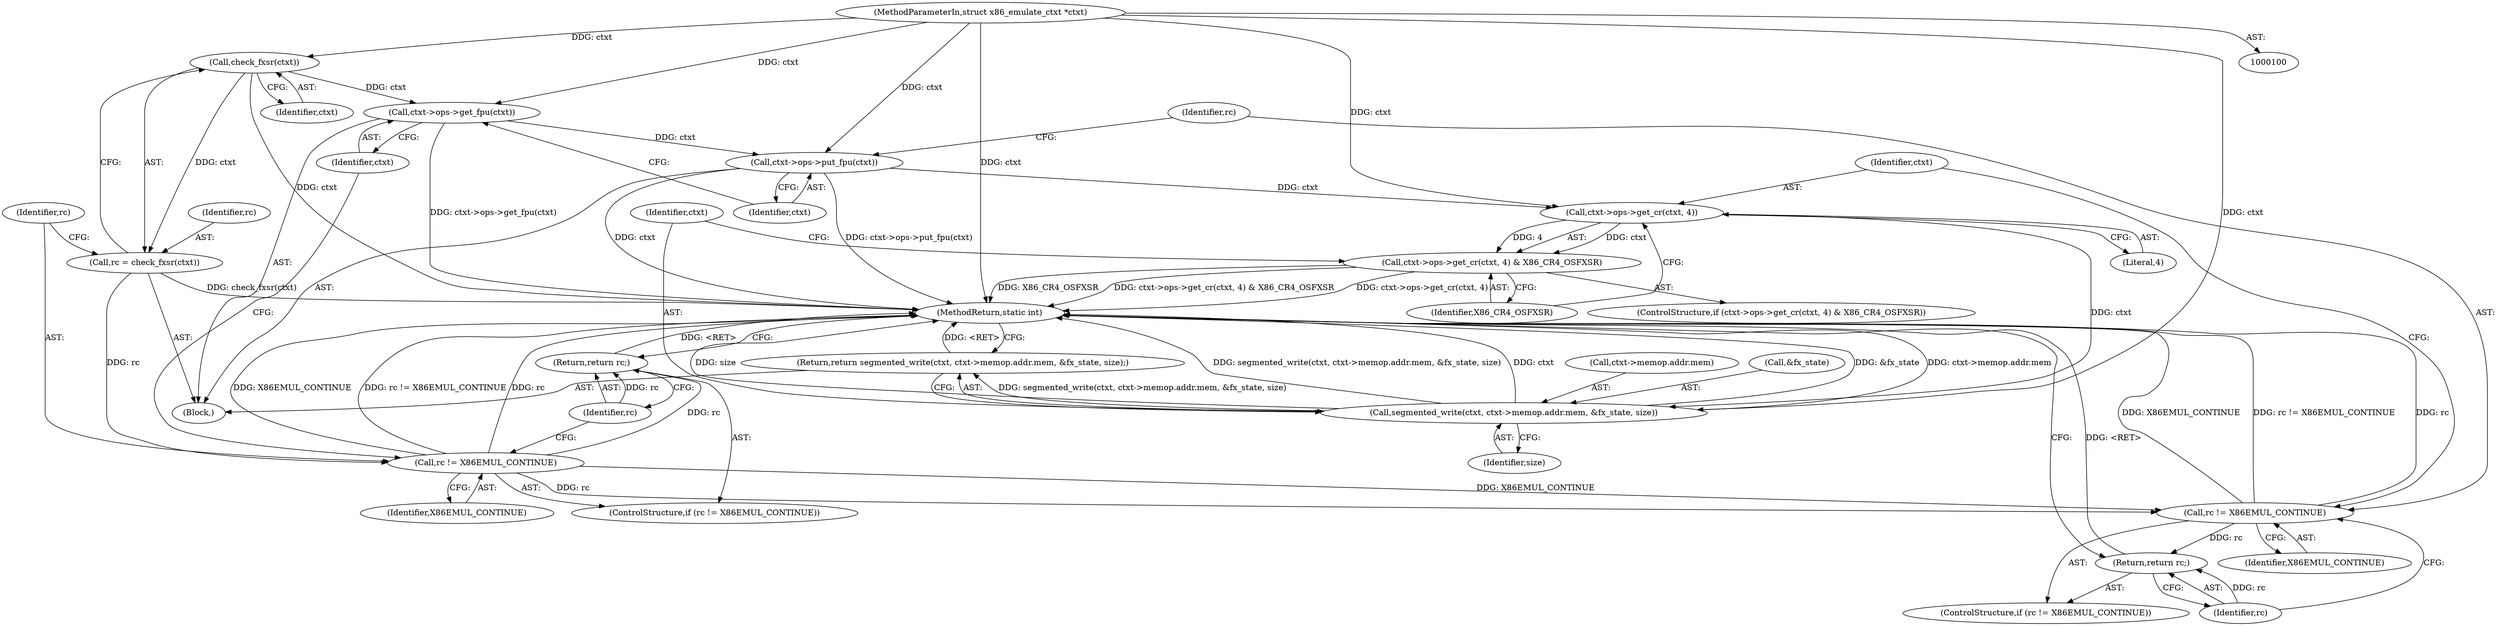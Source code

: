digraph "1_linux_129a72a0d3c8e139a04512325384fe5ac119e74d_0@pointer" {
"1000101" [label="(MethodParameterIn,struct x86_emulate_ctxt *ctxt)"];
"1000108" [label="(Call,check_fxsr(ctxt))"];
"1000106" [label="(Call,rc = check_fxsr(ctxt))"];
"1000111" [label="(Call,rc != X86EMUL_CONTINUE)"];
"1000114" [label="(Return,return rc;)"];
"1000121" [label="(Call,rc != X86EMUL_CONTINUE)"];
"1000124" [label="(Return,return rc;)"];
"1000116" [label="(Call,ctxt->ops->get_fpu(ctxt))"];
"1000118" [label="(Call,ctxt->ops->put_fpu(ctxt))"];
"1000128" [label="(Call,ctxt->ops->get_cr(ctxt, 4))"];
"1000127" [label="(Call,ctxt->ops->get_cr(ctxt, 4) & X86_CR4_OSFXSR)"];
"1000134" [label="(Call,segmented_write(ctxt, ctxt->memop.addr.mem, &fx_state, size))"];
"1000133" [label="(Return,return segmented_write(ctxt, ctxt->memop.addr.mem, &fx_state, size);)"];
"1000108" [label="(Call,check_fxsr(ctxt))"];
"1000116" [label="(Call,ctxt->ops->get_fpu(ctxt))"];
"1000112" [label="(Identifier,rc)"];
"1000114" [label="(Return,return rc;)"];
"1000126" [label="(ControlStructure,if (ctxt->ops->get_cr(ctxt, 4) & X86_CR4_OSFXSR))"];
"1000124" [label="(Return,return rc;)"];
"1000131" [label="(Identifier,X86_CR4_OSFXSR)"];
"1000118" [label="(Call,ctxt->ops->put_fpu(ctxt))"];
"1000107" [label="(Identifier,rc)"];
"1000129" [label="(Identifier,ctxt)"];
"1000127" [label="(Call,ctxt->ops->get_cr(ctxt, 4) & X86_CR4_OSFXSR)"];
"1000102" [label="(Block,)"];
"1000110" [label="(ControlStructure,if (rc != X86EMUL_CONTINUE))"];
"1000106" [label="(Call,rc = check_fxsr(ctxt))"];
"1000134" [label="(Call,segmented_write(ctxt, ctxt->memop.addr.mem, &fx_state, size))"];
"1000125" [label="(Identifier,rc)"];
"1000119" [label="(Identifier,ctxt)"];
"1000130" [label="(Literal,4)"];
"1000133" [label="(Return,return segmented_write(ctxt, ctxt->memop.addr.mem, &fx_state, size);)"];
"1000135" [label="(Identifier,ctxt)"];
"1000101" [label="(MethodParameterIn,struct x86_emulate_ctxt *ctxt)"];
"1000117" [label="(Identifier,ctxt)"];
"1000123" [label="(Identifier,X86EMUL_CONTINUE)"];
"1000122" [label="(Identifier,rc)"];
"1000145" [label="(Identifier,size)"];
"1000109" [label="(Identifier,ctxt)"];
"1000115" [label="(Identifier,rc)"];
"1000111" [label="(Call,rc != X86EMUL_CONTINUE)"];
"1000121" [label="(Call,rc != X86EMUL_CONTINUE)"];
"1000146" [label="(MethodReturn,static int)"];
"1000113" [label="(Identifier,X86EMUL_CONTINUE)"];
"1000128" [label="(Call,ctxt->ops->get_cr(ctxt, 4))"];
"1000136" [label="(Call,ctxt->memop.addr.mem)"];
"1000143" [label="(Call,&fx_state)"];
"1000120" [label="(ControlStructure,if (rc != X86EMUL_CONTINUE))"];
"1000101" -> "1000100"  [label="AST: "];
"1000101" -> "1000146"  [label="DDG: ctxt"];
"1000101" -> "1000108"  [label="DDG: ctxt"];
"1000101" -> "1000116"  [label="DDG: ctxt"];
"1000101" -> "1000118"  [label="DDG: ctxt"];
"1000101" -> "1000128"  [label="DDG: ctxt"];
"1000101" -> "1000134"  [label="DDG: ctxt"];
"1000108" -> "1000106"  [label="AST: "];
"1000108" -> "1000109"  [label="CFG: "];
"1000109" -> "1000108"  [label="AST: "];
"1000106" -> "1000108"  [label="CFG: "];
"1000108" -> "1000146"  [label="DDG: ctxt"];
"1000108" -> "1000106"  [label="DDG: ctxt"];
"1000108" -> "1000116"  [label="DDG: ctxt"];
"1000106" -> "1000102"  [label="AST: "];
"1000107" -> "1000106"  [label="AST: "];
"1000112" -> "1000106"  [label="CFG: "];
"1000106" -> "1000146"  [label="DDG: check_fxsr(ctxt)"];
"1000106" -> "1000111"  [label="DDG: rc"];
"1000111" -> "1000110"  [label="AST: "];
"1000111" -> "1000113"  [label="CFG: "];
"1000112" -> "1000111"  [label="AST: "];
"1000113" -> "1000111"  [label="AST: "];
"1000115" -> "1000111"  [label="CFG: "];
"1000117" -> "1000111"  [label="CFG: "];
"1000111" -> "1000146"  [label="DDG: rc"];
"1000111" -> "1000146"  [label="DDG: X86EMUL_CONTINUE"];
"1000111" -> "1000146"  [label="DDG: rc != X86EMUL_CONTINUE"];
"1000111" -> "1000114"  [label="DDG: rc"];
"1000111" -> "1000121"  [label="DDG: rc"];
"1000111" -> "1000121"  [label="DDG: X86EMUL_CONTINUE"];
"1000114" -> "1000110"  [label="AST: "];
"1000114" -> "1000115"  [label="CFG: "];
"1000115" -> "1000114"  [label="AST: "];
"1000146" -> "1000114"  [label="CFG: "];
"1000114" -> "1000146"  [label="DDG: <RET>"];
"1000115" -> "1000114"  [label="DDG: rc"];
"1000121" -> "1000120"  [label="AST: "];
"1000121" -> "1000123"  [label="CFG: "];
"1000122" -> "1000121"  [label="AST: "];
"1000123" -> "1000121"  [label="AST: "];
"1000125" -> "1000121"  [label="CFG: "];
"1000129" -> "1000121"  [label="CFG: "];
"1000121" -> "1000146"  [label="DDG: X86EMUL_CONTINUE"];
"1000121" -> "1000146"  [label="DDG: rc != X86EMUL_CONTINUE"];
"1000121" -> "1000146"  [label="DDG: rc"];
"1000121" -> "1000124"  [label="DDG: rc"];
"1000124" -> "1000120"  [label="AST: "];
"1000124" -> "1000125"  [label="CFG: "];
"1000125" -> "1000124"  [label="AST: "];
"1000146" -> "1000124"  [label="CFG: "];
"1000124" -> "1000146"  [label="DDG: <RET>"];
"1000125" -> "1000124"  [label="DDG: rc"];
"1000116" -> "1000102"  [label="AST: "];
"1000116" -> "1000117"  [label="CFG: "];
"1000117" -> "1000116"  [label="AST: "];
"1000119" -> "1000116"  [label="CFG: "];
"1000116" -> "1000146"  [label="DDG: ctxt->ops->get_fpu(ctxt)"];
"1000116" -> "1000118"  [label="DDG: ctxt"];
"1000118" -> "1000102"  [label="AST: "];
"1000118" -> "1000119"  [label="CFG: "];
"1000119" -> "1000118"  [label="AST: "];
"1000122" -> "1000118"  [label="CFG: "];
"1000118" -> "1000146"  [label="DDG: ctxt->ops->put_fpu(ctxt)"];
"1000118" -> "1000146"  [label="DDG: ctxt"];
"1000118" -> "1000128"  [label="DDG: ctxt"];
"1000128" -> "1000127"  [label="AST: "];
"1000128" -> "1000130"  [label="CFG: "];
"1000129" -> "1000128"  [label="AST: "];
"1000130" -> "1000128"  [label="AST: "];
"1000131" -> "1000128"  [label="CFG: "];
"1000128" -> "1000127"  [label="DDG: ctxt"];
"1000128" -> "1000127"  [label="DDG: 4"];
"1000128" -> "1000134"  [label="DDG: ctxt"];
"1000127" -> "1000126"  [label="AST: "];
"1000127" -> "1000131"  [label="CFG: "];
"1000131" -> "1000127"  [label="AST: "];
"1000135" -> "1000127"  [label="CFG: "];
"1000127" -> "1000146"  [label="DDG: ctxt->ops->get_cr(ctxt, 4) & X86_CR4_OSFXSR"];
"1000127" -> "1000146"  [label="DDG: ctxt->ops->get_cr(ctxt, 4)"];
"1000127" -> "1000146"  [label="DDG: X86_CR4_OSFXSR"];
"1000134" -> "1000133"  [label="AST: "];
"1000134" -> "1000145"  [label="CFG: "];
"1000135" -> "1000134"  [label="AST: "];
"1000136" -> "1000134"  [label="AST: "];
"1000143" -> "1000134"  [label="AST: "];
"1000145" -> "1000134"  [label="AST: "];
"1000133" -> "1000134"  [label="CFG: "];
"1000134" -> "1000146"  [label="DDG: segmented_write(ctxt, ctxt->memop.addr.mem, &fx_state, size)"];
"1000134" -> "1000146"  [label="DDG: ctxt"];
"1000134" -> "1000146"  [label="DDG: &fx_state"];
"1000134" -> "1000146"  [label="DDG: ctxt->memop.addr.mem"];
"1000134" -> "1000146"  [label="DDG: size"];
"1000134" -> "1000133"  [label="DDG: segmented_write(ctxt, ctxt->memop.addr.mem, &fx_state, size)"];
"1000133" -> "1000102"  [label="AST: "];
"1000146" -> "1000133"  [label="CFG: "];
"1000133" -> "1000146"  [label="DDG: <RET>"];
}
